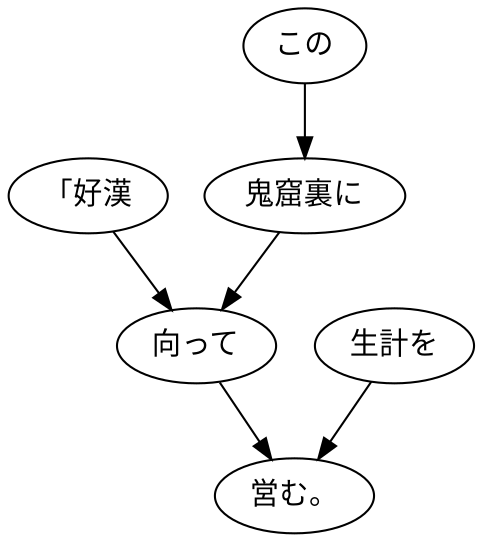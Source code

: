 digraph graph8385 {
	node0 [label="「好漢"];
	node1 [label="この"];
	node2 [label="鬼窟裏に"];
	node3 [label="向って"];
	node4 [label="生計を"];
	node5 [label="営む。"];
	node0 -> node3;
	node1 -> node2;
	node2 -> node3;
	node3 -> node5;
	node4 -> node5;
}

